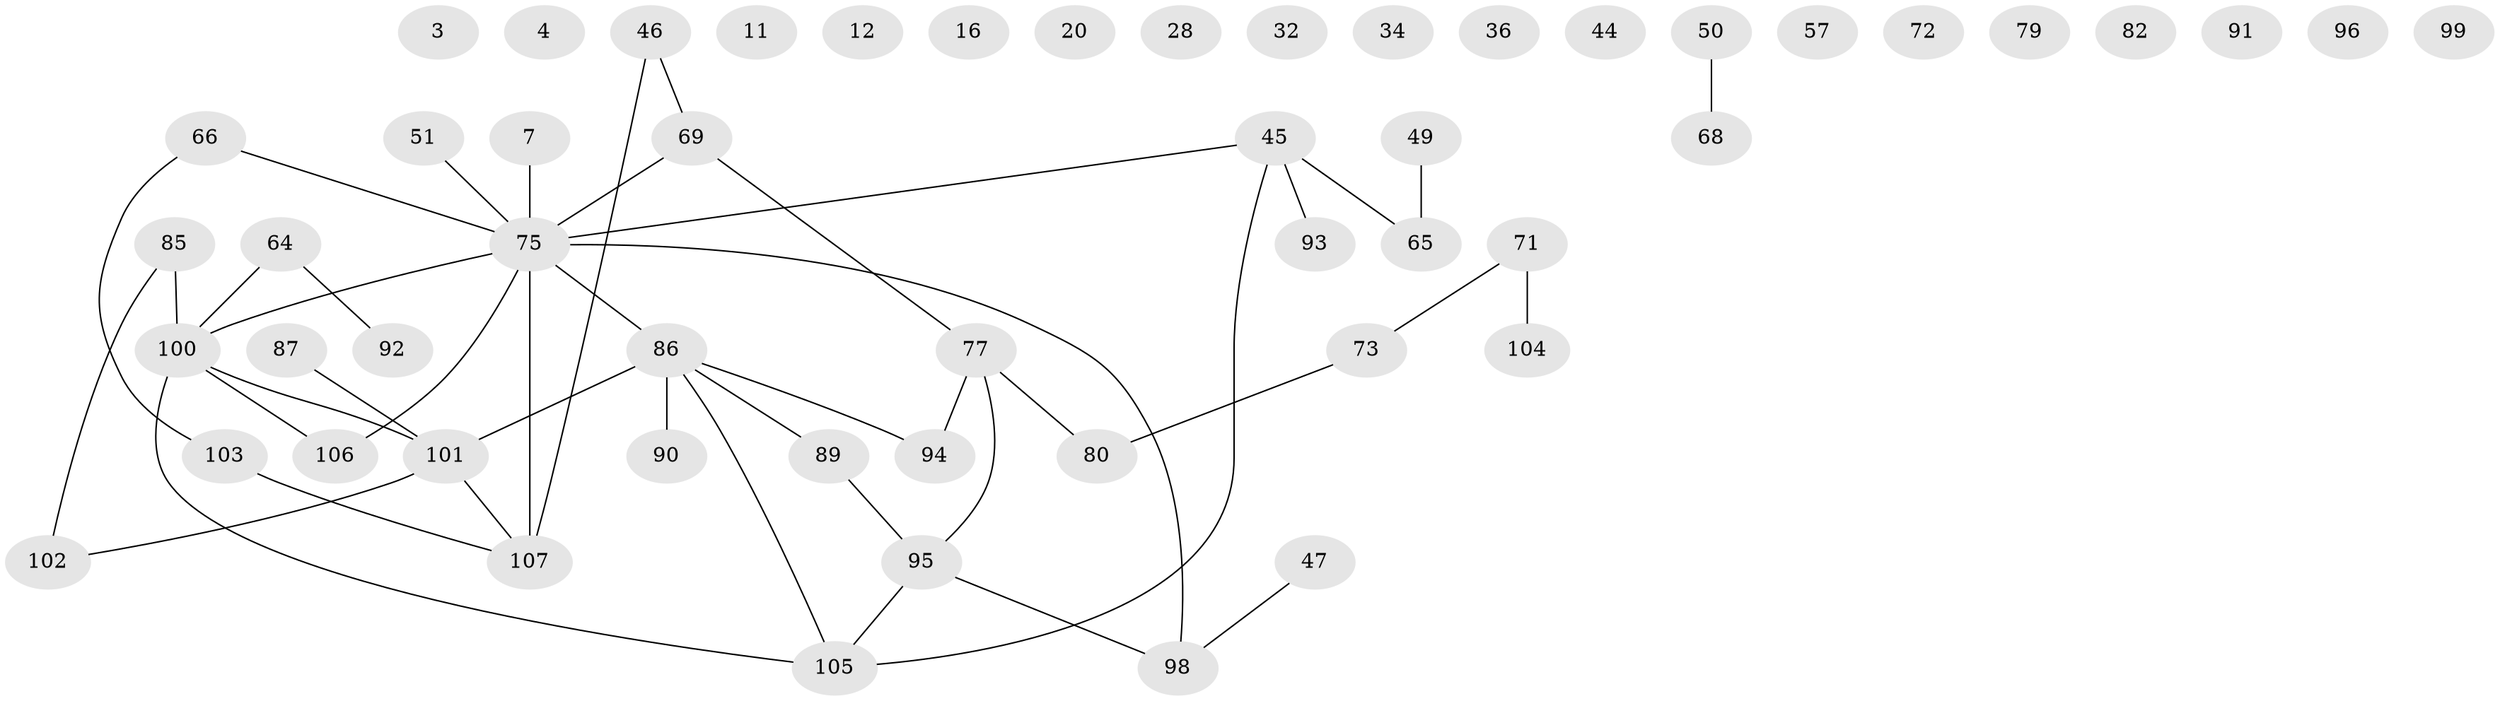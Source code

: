 // original degree distribution, {1: 0.2523364485981308, 0: 0.14018691588785046, 2: 0.2897196261682243, 6: 0.009345794392523364, 3: 0.17757009345794392, 7: 0.018691588785046728, 4: 0.09345794392523364, 5: 0.018691588785046728}
// Generated by graph-tools (version 1.1) at 2025/43/03/04/25 21:43:47]
// undirected, 53 vertices, 45 edges
graph export_dot {
graph [start="1"]
  node [color=gray90,style=filled];
  3;
  4;
  7;
  11;
  12;
  16;
  20;
  28;
  32;
  34 [super="+9"];
  36 [super="+18"];
  44;
  45 [super="+1"];
  46;
  47;
  49;
  50;
  51 [super="+17"];
  57;
  64 [super="+37+52"];
  65;
  66 [super="+2+35"];
  68;
  69 [super="+39"];
  71 [super="+31"];
  72 [super="+43"];
  73;
  75 [super="+8+15"];
  77;
  79;
  80;
  82;
  85 [super="+58"];
  86 [super="+62+83"];
  87;
  89 [super="+60"];
  90;
  91;
  92;
  93;
  94;
  95 [super="+70+76"];
  96;
  98 [super="+33+88"];
  99;
  100 [super="+21+78"];
  101 [super="+10+61+81"];
  102;
  103;
  104;
  105 [super="+22"];
  106 [super="+29"];
  107 [super="+97+56"];
  7 -- 75;
  45 -- 65;
  45 -- 93;
  45 -- 105;
  45 -- 75;
  46 -- 107;
  46 -- 69;
  47 -- 98;
  49 -- 65;
  50 -- 68;
  51 -- 75 [weight=2];
  64 -- 100 [weight=3];
  64 -- 92;
  66 -- 103;
  66 -- 75;
  69 -- 75 [weight=3];
  69 -- 77;
  71 -- 73;
  71 -- 104;
  73 -- 80;
  75 -- 98 [weight=3];
  75 -- 100;
  75 -- 86;
  75 -- 107 [weight=2];
  75 -- 106;
  77 -- 80;
  77 -- 94;
  77 -- 95;
  85 -- 100;
  85 -- 102;
  86 -- 89;
  86 -- 101 [weight=2];
  86 -- 90;
  86 -- 94;
  86 -- 105;
  87 -- 101;
  89 -- 95;
  95 -- 105;
  95 -- 98;
  100 -- 101;
  100 -- 105;
  100 -- 106;
  101 -- 102;
  101 -- 107;
  103 -- 107;
}
